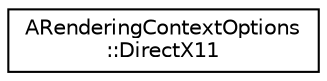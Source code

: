 digraph "Graphical Class Hierarchy"
{
 // LATEX_PDF_SIZE
  edge [fontname="Helvetica",fontsize="10",labelfontname="Helvetica",labelfontsize="10"];
  node [fontname="Helvetica",fontsize="10",shape=record];
  rankdir="LR";
  Node0 [label="ARenderingContextOptions\l::DirectX11",height=0.2,width=0.4,color="black", fillcolor="white", style="filled",URL="$structARenderingContextOptions_1_1DirectX11.html",tooltip=" "];
}
